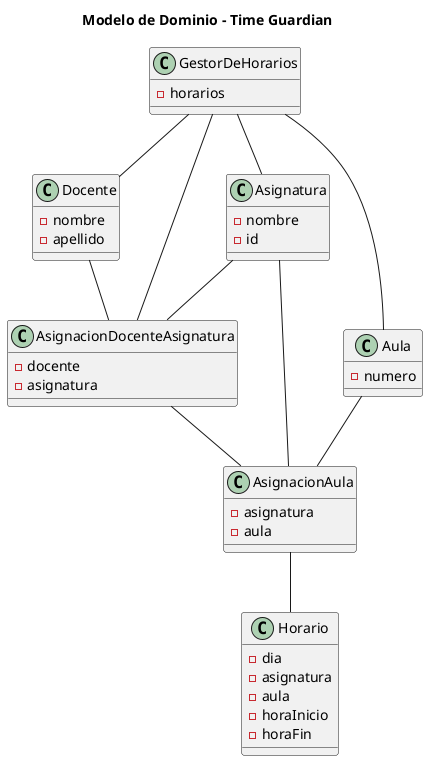 @startuml
title Modelo de Dominio - Time Guardian

class GestorDeHorarios {
    - horarios
}

class Docente {
    - nombre
    - apellido
}

class Asignatura {
    - nombre
    - id
}

class Aula {
    - numero
}

class Horario {
    - dia
    - asignatura
    - aula
    - horaInicio
    - horaFin
}

class AsignacionDocenteAsignatura {
    - docente
    - asignatura
}

class AsignacionAula {
    - asignatura
    - aula
}

GestorDeHorarios  --  Docente 
GestorDeHorarios  --  Asignatura 
GestorDeHorarios  -- Aula 

GestorDeHorarios -- AsignacionDocenteAsignatura 
AsignacionDocenteAsignatura --  AsignacionAula 
AsignacionAula --  Horario  

Docente -- AsignacionDocenteAsignatura 
Asignatura -- AsignacionDocenteAsignatura 
Asignatura -- AsignacionAula 
Aula -- AsignacionAula 
@enduml
